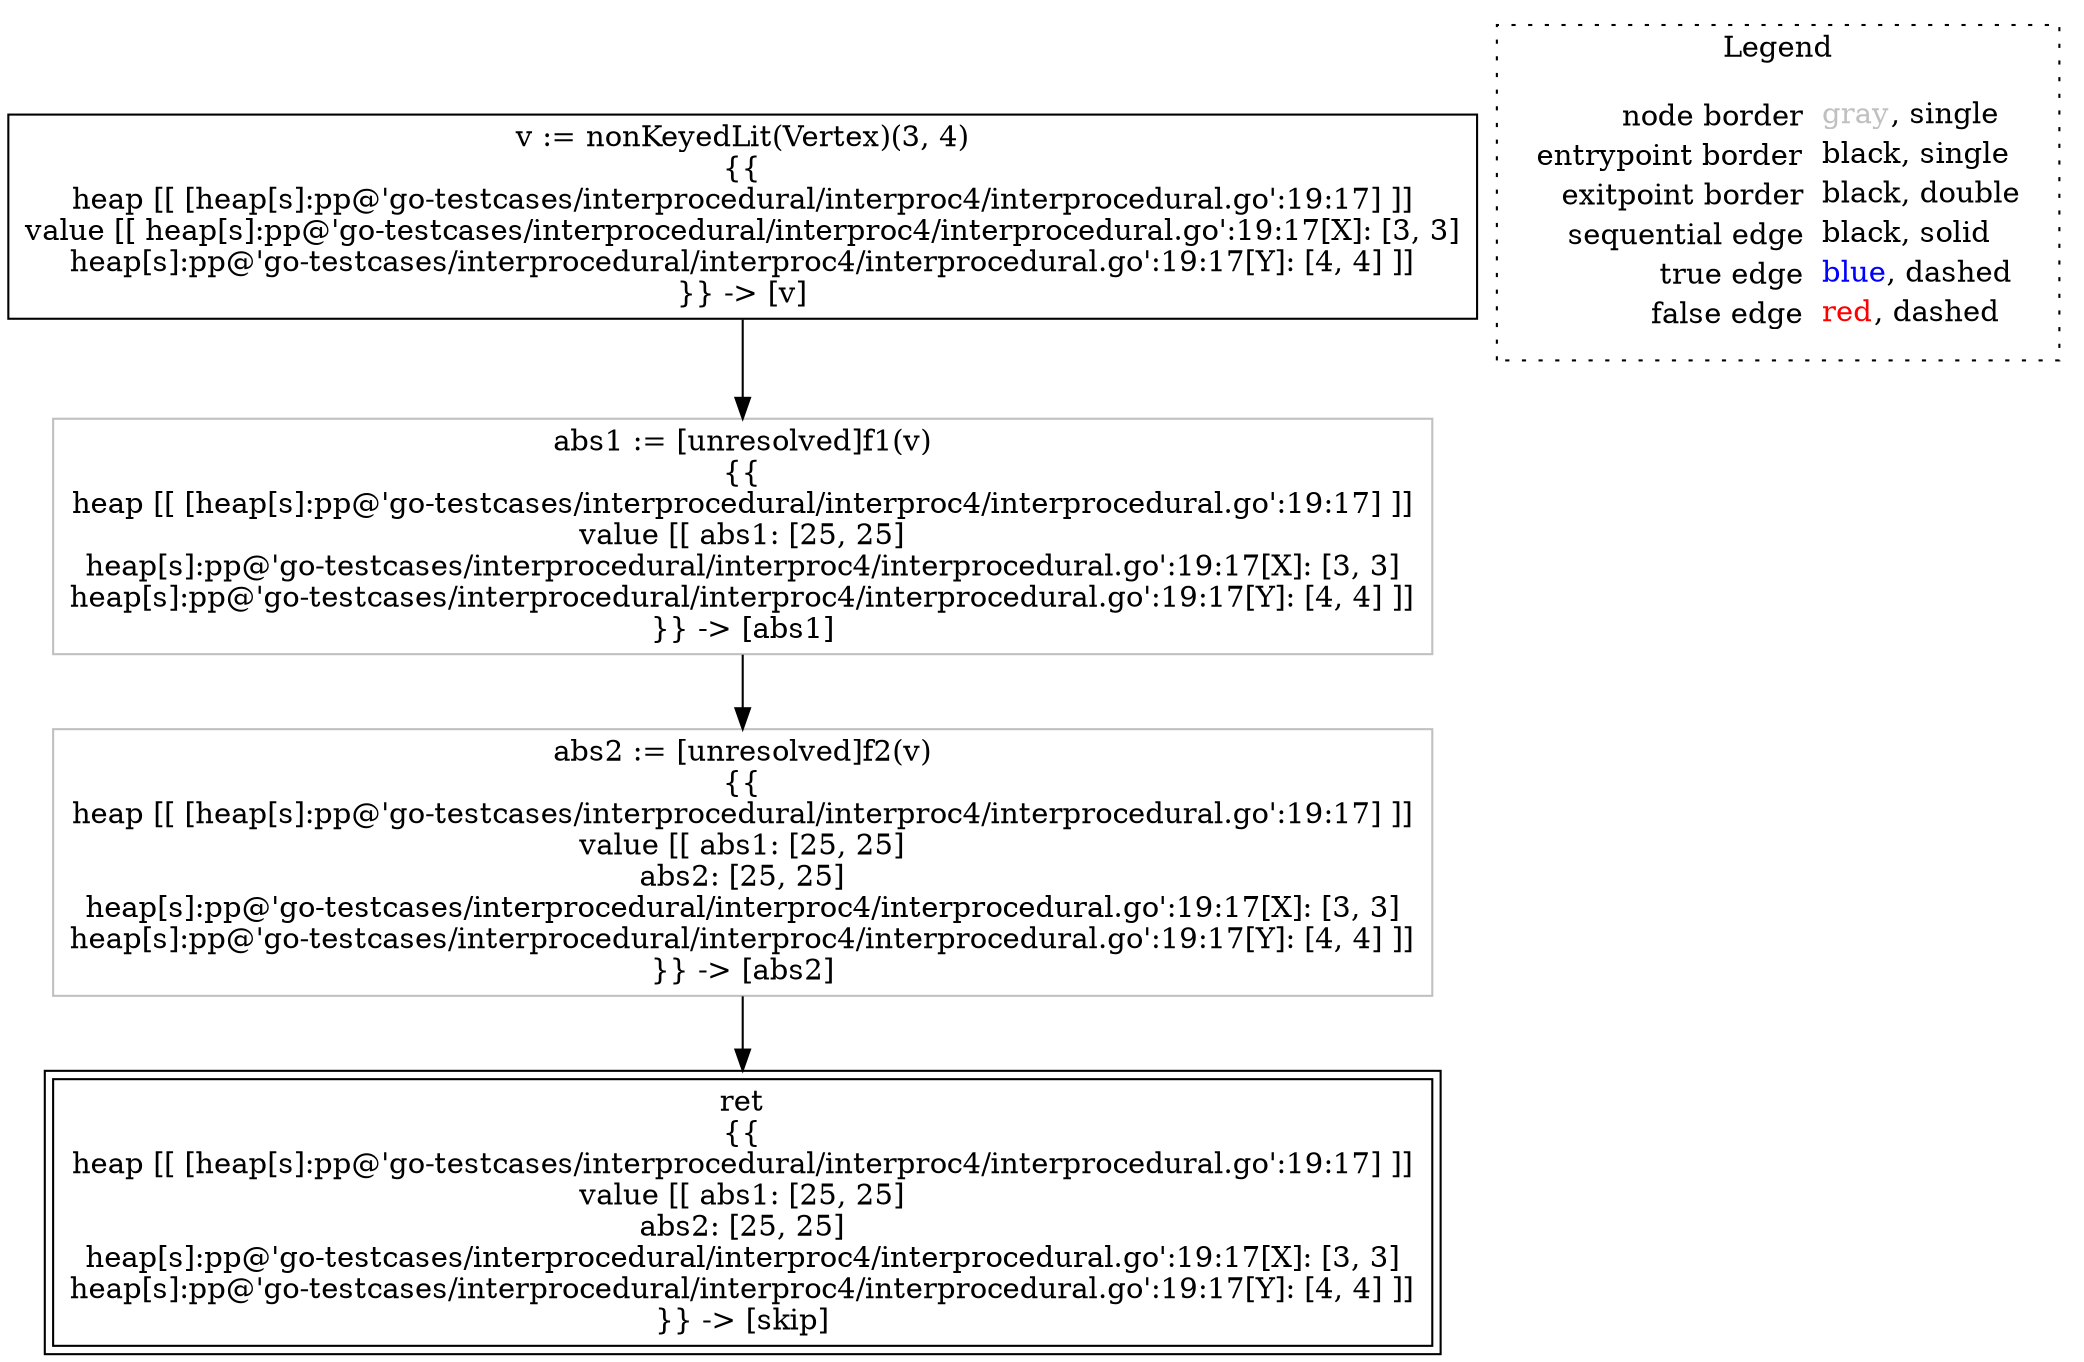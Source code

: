 digraph {
	"node0" [shape="rect",color="black",label=<v := nonKeyedLit(Vertex)(3, 4)<BR/>{{<BR/>heap [[ [heap[s]:pp@'go-testcases/interprocedural/interproc4/interprocedural.go':19:17] ]]<BR/>value [[ heap[s]:pp@'go-testcases/interprocedural/interproc4/interprocedural.go':19:17[X]: [3, 3]<BR/>heap[s]:pp@'go-testcases/interprocedural/interproc4/interprocedural.go':19:17[Y]: [4, 4] ]]<BR/>}} -&gt; [v]>];
	"node1" [shape="rect",color="gray",label=<abs1 := [unresolved]f1(v)<BR/>{{<BR/>heap [[ [heap[s]:pp@'go-testcases/interprocedural/interproc4/interprocedural.go':19:17] ]]<BR/>value [[ abs1: [25, 25]<BR/>heap[s]:pp@'go-testcases/interprocedural/interproc4/interprocedural.go':19:17[X]: [3, 3]<BR/>heap[s]:pp@'go-testcases/interprocedural/interproc4/interprocedural.go':19:17[Y]: [4, 4] ]]<BR/>}} -&gt; [abs1]>];
	"node2" [shape="rect",color="gray",label=<abs2 := [unresolved]f2(v)<BR/>{{<BR/>heap [[ [heap[s]:pp@'go-testcases/interprocedural/interproc4/interprocedural.go':19:17] ]]<BR/>value [[ abs1: [25, 25]<BR/>abs2: [25, 25]<BR/>heap[s]:pp@'go-testcases/interprocedural/interproc4/interprocedural.go':19:17[X]: [3, 3]<BR/>heap[s]:pp@'go-testcases/interprocedural/interproc4/interprocedural.go':19:17[Y]: [4, 4] ]]<BR/>}} -&gt; [abs2]>];
	"node3" [shape="rect",color="black",peripheries="2",label=<ret<BR/>{{<BR/>heap [[ [heap[s]:pp@'go-testcases/interprocedural/interproc4/interprocedural.go':19:17] ]]<BR/>value [[ abs1: [25, 25]<BR/>abs2: [25, 25]<BR/>heap[s]:pp@'go-testcases/interprocedural/interproc4/interprocedural.go':19:17[X]: [3, 3]<BR/>heap[s]:pp@'go-testcases/interprocedural/interproc4/interprocedural.go':19:17[Y]: [4, 4] ]]<BR/>}} -&gt; [skip]>];
	"node1" -> "node2" [color="black"];
	"node0" -> "node1" [color="black"];
	"node2" -> "node3" [color="black"];
subgraph cluster_legend {
	label="Legend";
	style=dotted;
	node [shape=plaintext];
	"legend" [label=<<table border="0" cellpadding="2" cellspacing="0" cellborder="0"><tr><td align="right">node border&nbsp;</td><td align="left"><font color="gray">gray</font>, single</td></tr><tr><td align="right">entrypoint border&nbsp;</td><td align="left"><font color="black">black</font>, single</td></tr><tr><td align="right">exitpoint border&nbsp;</td><td align="left"><font color="black">black</font>, double</td></tr><tr><td align="right">sequential edge&nbsp;</td><td align="left"><font color="black">black</font>, solid</td></tr><tr><td align="right">true edge&nbsp;</td><td align="left"><font color="blue">blue</font>, dashed</td></tr><tr><td align="right">false edge&nbsp;</td><td align="left"><font color="red">red</font>, dashed</td></tr></table>>];
}

}
